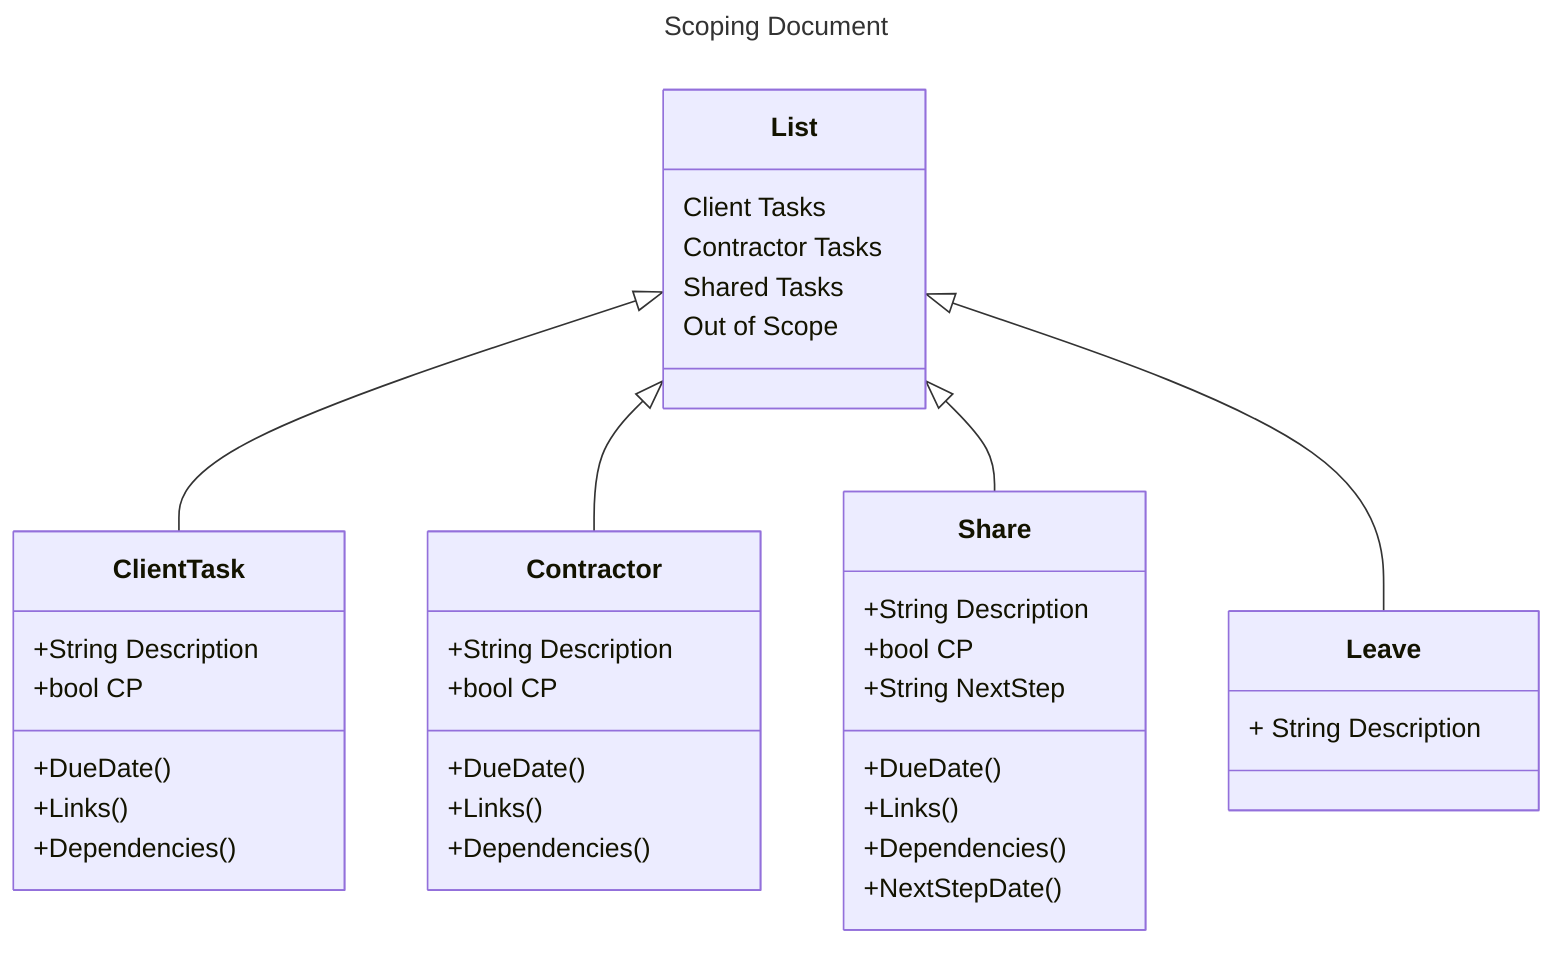 ---
title: Scoping Document
---
classDiagram
  List <|-- ClientTask
  List <|-- Contractor
  List <|-- Share
  List <|-- Leave
  List: Client Tasks
  List: Contractor Tasks
  List: Shared Tasks
  List: Out of Scope
  Leave: + String Description
  class ClientTask{
+String Description
+DueDate()
+Links()
+Dependencies()
+bool CP
  }
  class Contractor{
  +String Description
  +DueDate()
+Links()
+Dependencies()
+bool CP
  }
  class Share{
  +String Description
  +DueDate()
+Links()
+Dependencies()
+bool CP
+String NextStep
+NextStepDate()
  }